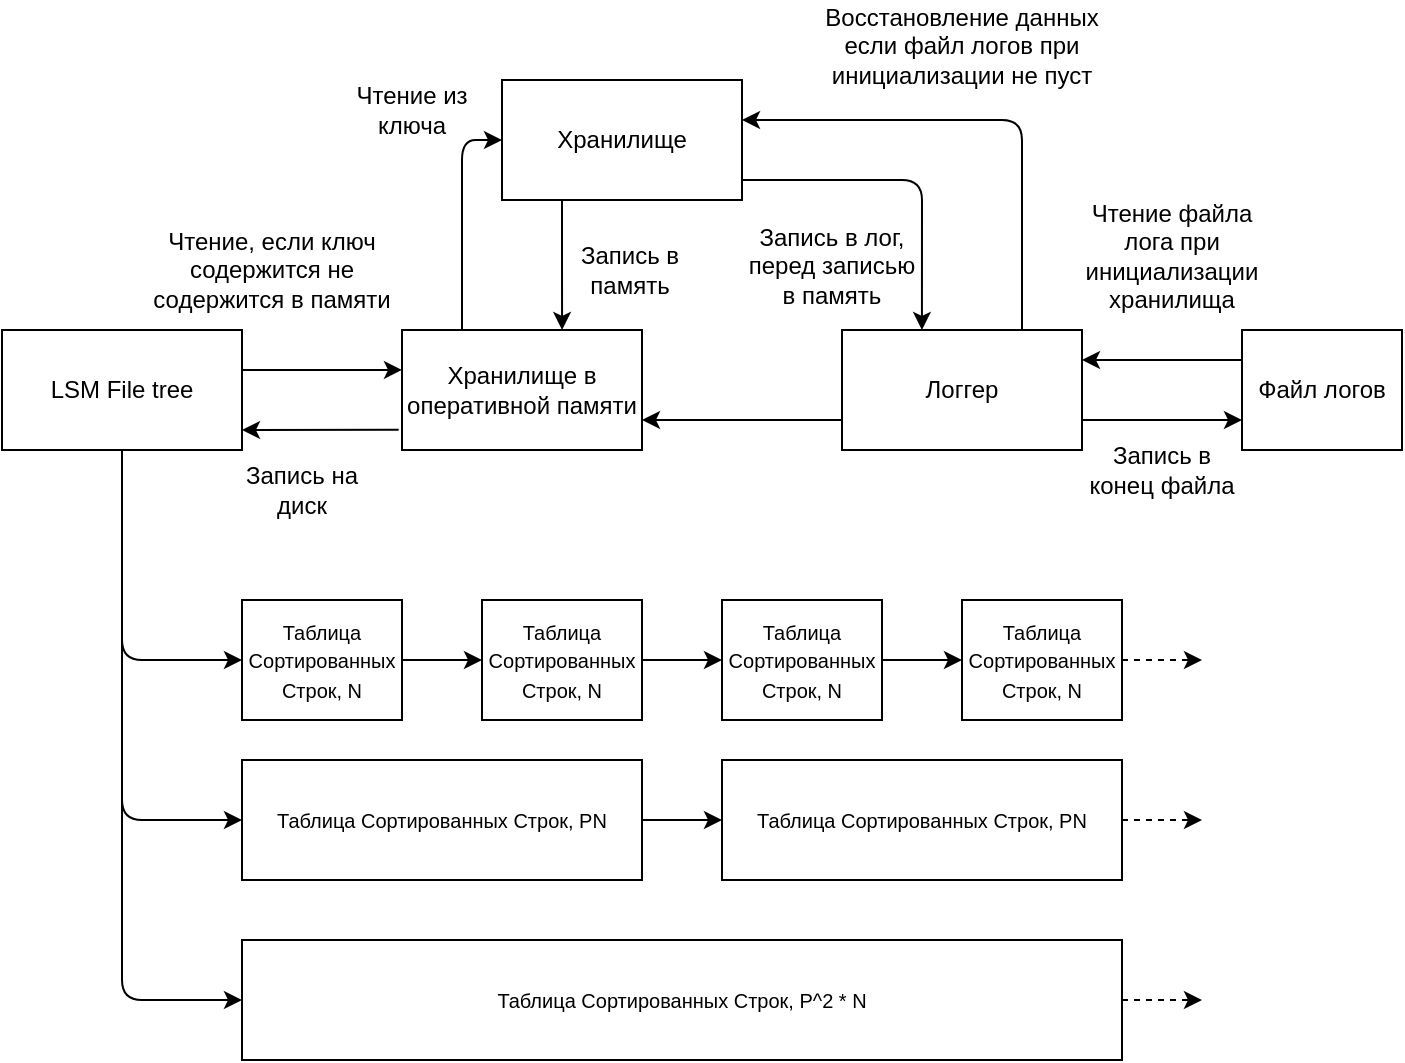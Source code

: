 <mxfile version="14.4.2" type="github">
  <diagram id="ns-GC5HS9SbYwKVhb7r3" name="Page-1">
    <mxGraphModel dx="1145" dy="658" grid="1" gridSize="10" guides="1" tooltips="1" connect="1" arrows="1" fold="1" page="1" pageScale="1" pageWidth="827" pageHeight="1169" math="0" shadow="0">
      <root>
        <mxCell id="0" />
        <mxCell id="1" parent="0" />
        <mxCell id="DFsSfQFF00fMMGSObQ6y-1" value="Хранилище" style="rounded=0;whiteSpace=wrap;html=1;" vertex="1" parent="1">
          <mxGeometry x="350" y="120" width="120" height="60" as="geometry" />
        </mxCell>
        <mxCell id="DFsSfQFF00fMMGSObQ6y-2" value="&lt;span&gt;LSM File tree&lt;/span&gt;" style="rounded=0;whiteSpace=wrap;html=1;" vertex="1" parent="1">
          <mxGeometry x="100" y="245" width="120" height="60" as="geometry" />
        </mxCell>
        <mxCell id="DFsSfQFF00fMMGSObQ6y-3" value="Хранилище в оперативной памяти" style="rounded=0;whiteSpace=wrap;html=1;" vertex="1" parent="1">
          <mxGeometry x="300" y="245" width="120" height="60" as="geometry" />
        </mxCell>
        <mxCell id="DFsSfQFF00fMMGSObQ6y-7" value="&lt;font style=&quot;font-size: 10px&quot;&gt;Таблица Сортированных Строк, N&lt;/font&gt;" style="rounded=0;whiteSpace=wrap;html=1;" vertex="1" parent="1">
          <mxGeometry x="220" y="380" width="80" height="60" as="geometry" />
        </mxCell>
        <mxCell id="DFsSfQFF00fMMGSObQ6y-9" value="&lt;span style=&quot;font-size: 10px&quot;&gt;Таблица Сортированных Строк, N&lt;/span&gt;" style="rounded=0;whiteSpace=wrap;html=1;" vertex="1" parent="1">
          <mxGeometry x="340" y="380" width="80" height="60" as="geometry" />
        </mxCell>
        <mxCell id="DFsSfQFF00fMMGSObQ6y-10" value="&lt;span style=&quot;font-size: 10px&quot;&gt;Таблица Сортированных Строк, N&lt;/span&gt;" style="rounded=0;whiteSpace=wrap;html=1;" vertex="1" parent="1">
          <mxGeometry x="460" y="380" width="80" height="60" as="geometry" />
        </mxCell>
        <mxCell id="DFsSfQFF00fMMGSObQ6y-11" value="&lt;span style=&quot;font-size: 10px&quot;&gt;Таблица Сортированных Строк, N&lt;/span&gt;" style="rounded=0;whiteSpace=wrap;html=1;" vertex="1" parent="1">
          <mxGeometry x="580" y="380" width="80" height="60" as="geometry" />
        </mxCell>
        <mxCell id="DFsSfQFF00fMMGSObQ6y-12" value="&lt;span style=&quot;font-size: 10px&quot;&gt;Таблица Сортированных Строк, PN&lt;/span&gt;" style="rounded=0;whiteSpace=wrap;html=1;" vertex="1" parent="1">
          <mxGeometry x="220" y="460" width="200" height="60" as="geometry" />
        </mxCell>
        <mxCell id="DFsSfQFF00fMMGSObQ6y-13" value="&lt;span style=&quot;font-size: 10px&quot;&gt;Таблица Сортированных Строк, PN&lt;/span&gt;" style="rounded=0;whiteSpace=wrap;html=1;" vertex="1" parent="1">
          <mxGeometry x="460" y="460" width="200" height="60" as="geometry" />
        </mxCell>
        <mxCell id="DFsSfQFF00fMMGSObQ6y-14" value="&lt;span style=&quot;font-size: 10px&quot;&gt;Таблица Сортированных Строк, P^2 * N&lt;/span&gt;" style="rounded=0;whiteSpace=wrap;html=1;" vertex="1" parent="1">
          <mxGeometry x="220" y="550" width="440" height="60" as="geometry" />
        </mxCell>
        <mxCell id="DFsSfQFF00fMMGSObQ6y-15" value="" style="endArrow=classic;html=1;exitX=0.5;exitY=1;exitDx=0;exitDy=0;entryX=0;entryY=0.5;entryDx=0;entryDy=0;" edge="1" parent="1" source="DFsSfQFF00fMMGSObQ6y-2" target="DFsSfQFF00fMMGSObQ6y-14">
          <mxGeometry width="50" height="50" relative="1" as="geometry">
            <mxPoint x="370" y="395" as="sourcePoint" />
            <mxPoint x="420" y="345" as="targetPoint" />
            <Array as="points">
              <mxPoint x="160" y="580" />
            </Array>
          </mxGeometry>
        </mxCell>
        <mxCell id="DFsSfQFF00fMMGSObQ6y-16" value="" style="endArrow=classic;html=1;entryX=0;entryY=0.5;entryDx=0;entryDy=0;" edge="1" parent="1" target="DFsSfQFF00fMMGSObQ6y-12">
          <mxGeometry width="50" height="50" relative="1" as="geometry">
            <mxPoint x="160" y="305" as="sourcePoint" />
            <mxPoint x="230" y="565" as="targetPoint" />
            <Array as="points">
              <mxPoint x="160" y="490" />
            </Array>
          </mxGeometry>
        </mxCell>
        <mxCell id="DFsSfQFF00fMMGSObQ6y-17" value="" style="endArrow=classic;html=1;entryX=0;entryY=0.5;entryDx=0;entryDy=0;exitX=0.5;exitY=1;exitDx=0;exitDy=0;" edge="1" parent="1" source="DFsSfQFF00fMMGSObQ6y-2" target="DFsSfQFF00fMMGSObQ6y-7">
          <mxGeometry width="50" height="50" relative="1" as="geometry">
            <mxPoint x="170" y="315" as="sourcePoint" />
            <mxPoint x="230" y="485" as="targetPoint" />
            <Array as="points">
              <mxPoint x="160" y="410" />
            </Array>
          </mxGeometry>
        </mxCell>
        <mxCell id="DFsSfQFF00fMMGSObQ6y-18" value="" style="endArrow=classic;html=1;exitX=1;exitY=0.5;exitDx=0;exitDy=0;entryX=0;entryY=0.5;entryDx=0;entryDy=0;" edge="1" parent="1" source="DFsSfQFF00fMMGSObQ6y-7" target="DFsSfQFF00fMMGSObQ6y-9">
          <mxGeometry width="50" height="50" relative="1" as="geometry">
            <mxPoint x="370" y="410" as="sourcePoint" />
            <mxPoint x="420" y="360" as="targetPoint" />
          </mxGeometry>
        </mxCell>
        <mxCell id="DFsSfQFF00fMMGSObQ6y-19" value="" style="endArrow=classic;html=1;exitX=1;exitY=0.5;exitDx=0;exitDy=0;" edge="1" parent="1" source="DFsSfQFF00fMMGSObQ6y-9" target="DFsSfQFF00fMMGSObQ6y-10">
          <mxGeometry width="50" height="50" relative="1" as="geometry">
            <mxPoint x="370" y="410" as="sourcePoint" />
            <mxPoint x="420" y="360" as="targetPoint" />
          </mxGeometry>
        </mxCell>
        <mxCell id="DFsSfQFF00fMMGSObQ6y-21" value="" style="endArrow=classic;html=1;exitX=1;exitY=0.5;exitDx=0;exitDy=0;entryX=0;entryY=0.5;entryDx=0;entryDy=0;" edge="1" parent="1" source="DFsSfQFF00fMMGSObQ6y-10" target="DFsSfQFF00fMMGSObQ6y-11">
          <mxGeometry width="50" height="50" relative="1" as="geometry">
            <mxPoint x="430" y="420" as="sourcePoint" />
            <mxPoint x="470" y="420" as="targetPoint" />
          </mxGeometry>
        </mxCell>
        <mxCell id="DFsSfQFF00fMMGSObQ6y-22" value="" style="endArrow=classic;html=1;exitX=1;exitY=0.5;exitDx=0;exitDy=0;entryX=0;entryY=0.5;entryDx=0;entryDy=0;" edge="1" parent="1" source="DFsSfQFF00fMMGSObQ6y-12" target="DFsSfQFF00fMMGSObQ6y-13">
          <mxGeometry width="50" height="50" relative="1" as="geometry">
            <mxPoint x="430" y="420" as="sourcePoint" />
            <mxPoint x="470" y="420" as="targetPoint" />
          </mxGeometry>
        </mxCell>
        <mxCell id="DFsSfQFF00fMMGSObQ6y-23" value="" style="endArrow=classic;html=1;exitX=1;exitY=0.5;exitDx=0;exitDy=0;dashed=1;" edge="1" parent="1" source="DFsSfQFF00fMMGSObQ6y-11">
          <mxGeometry width="50" height="50" relative="1" as="geometry">
            <mxPoint x="370" y="410" as="sourcePoint" />
            <mxPoint x="700" y="410" as="targetPoint" />
          </mxGeometry>
        </mxCell>
        <mxCell id="DFsSfQFF00fMMGSObQ6y-24" value="" style="endArrow=classic;html=1;exitX=1;exitY=0.5;exitDx=0;exitDy=0;dashed=1;" edge="1" parent="1" source="DFsSfQFF00fMMGSObQ6y-13">
          <mxGeometry width="50" height="50" relative="1" as="geometry">
            <mxPoint x="670" y="420" as="sourcePoint" />
            <mxPoint x="700" y="490" as="targetPoint" />
          </mxGeometry>
        </mxCell>
        <mxCell id="DFsSfQFF00fMMGSObQ6y-26" value="" style="endArrow=classic;html=1;exitX=1;exitY=0.5;exitDx=0;exitDy=0;dashed=1;" edge="1" parent="1" source="DFsSfQFF00fMMGSObQ6y-14">
          <mxGeometry width="50" height="50" relative="1" as="geometry">
            <mxPoint x="670" y="510" as="sourcePoint" />
            <mxPoint x="700" y="580" as="targetPoint" />
          </mxGeometry>
        </mxCell>
        <mxCell id="DFsSfQFF00fMMGSObQ6y-27" value="Чтение, если ключ содержится не содержится в памяти" style="text;html=1;strokeColor=none;fillColor=none;align=center;verticalAlign=middle;whiteSpace=wrap;rounded=0;" vertex="1" parent="1">
          <mxGeometry x="170" y="195" width="130" height="40" as="geometry" />
        </mxCell>
        <mxCell id="DFsSfQFF00fMMGSObQ6y-31" value="Логгер" style="rounded=0;whiteSpace=wrap;html=1;" vertex="1" parent="1">
          <mxGeometry x="520" y="245" width="120" height="60" as="geometry" />
        </mxCell>
        <mxCell id="DFsSfQFF00fMMGSObQ6y-33" value="" style="endArrow=classic;html=1;entryX=0.667;entryY=0;entryDx=0;entryDy=0;exitX=0.25;exitY=1;exitDx=0;exitDy=0;entryPerimeter=0;" edge="1" parent="1" source="DFsSfQFF00fMMGSObQ6y-1" target="DFsSfQFF00fMMGSObQ6y-3">
          <mxGeometry width="50" height="50" relative="1" as="geometry">
            <mxPoint x="560" y="185" as="sourcePoint" />
            <mxPoint x="570" y="235" as="targetPoint" />
            <Array as="points">
              <mxPoint x="380" y="210" />
            </Array>
          </mxGeometry>
        </mxCell>
        <mxCell id="DFsSfQFF00fMMGSObQ6y-34" value="Запись в лог, перед записью в память" style="text;html=1;strokeColor=none;fillColor=none;align=center;verticalAlign=middle;whiteSpace=wrap;rounded=0;" vertex="1" parent="1">
          <mxGeometry x="470" y="190" width="90" height="45" as="geometry" />
        </mxCell>
        <mxCell id="DFsSfQFF00fMMGSObQ6y-35" value="Запись в память" style="text;html=1;strokeColor=none;fillColor=none;align=center;verticalAlign=middle;whiteSpace=wrap;rounded=0;" vertex="1" parent="1">
          <mxGeometry x="384" y="205" width="60" height="20" as="geometry" />
        </mxCell>
        <mxCell id="DFsSfQFF00fMMGSObQ6y-37" value="Чтение из ключа" style="text;html=1;strokeColor=none;fillColor=none;align=center;verticalAlign=middle;whiteSpace=wrap;rounded=0;" vertex="1" parent="1">
          <mxGeometry x="270" y="125" width="70" height="20" as="geometry" />
        </mxCell>
        <mxCell id="DFsSfQFF00fMMGSObQ6y-44" value="" style="endArrow=classic;html=1;entryX=1;entryY=0.75;entryDx=0;entryDy=0;exitX=0;exitY=0.75;exitDx=0;exitDy=0;" edge="1" parent="1" source="DFsSfQFF00fMMGSObQ6y-31" target="DFsSfQFF00fMMGSObQ6y-3">
          <mxGeometry width="50" height="50" relative="1" as="geometry">
            <mxPoint x="320" y="205" as="sourcePoint" />
            <mxPoint x="370" y="155" as="targetPoint" />
          </mxGeometry>
        </mxCell>
        <mxCell id="DFsSfQFF00fMMGSObQ6y-47" value="" style="endArrow=classic;html=1;exitX=1;exitY=0.333;exitDx=0;exitDy=0;exitPerimeter=0;entryX=0;entryY=0.333;entryDx=0;entryDy=0;entryPerimeter=0;" edge="1" parent="1" source="DFsSfQFF00fMMGSObQ6y-2" target="DFsSfQFF00fMMGSObQ6y-3">
          <mxGeometry width="50" height="50" relative="1" as="geometry">
            <mxPoint x="230" y="265" as="sourcePoint" />
            <mxPoint x="510" y="285" as="targetPoint" />
          </mxGeometry>
        </mxCell>
        <mxCell id="DFsSfQFF00fMMGSObQ6y-49" value="" style="endArrow=classic;html=1;exitX=-0.014;exitY=0.831;exitDx=0;exitDy=0;exitPerimeter=0;entryX=1;entryY=0.833;entryDx=0;entryDy=0;entryPerimeter=0;" edge="1" parent="1" source="DFsSfQFF00fMMGSObQ6y-3" target="DFsSfQFF00fMMGSObQ6y-2">
          <mxGeometry width="50" height="50" relative="1" as="geometry">
            <mxPoint x="290" y="295" as="sourcePoint" />
            <mxPoint x="310" y="274.98" as="targetPoint" />
          </mxGeometry>
        </mxCell>
        <mxCell id="DFsSfQFF00fMMGSObQ6y-50" value="Запись на диск" style="text;html=1;strokeColor=none;fillColor=none;align=center;verticalAlign=middle;whiteSpace=wrap;rounded=0;" vertex="1" parent="1">
          <mxGeometry x="220" y="315" width="60" height="20" as="geometry" />
        </mxCell>
        <mxCell id="DFsSfQFF00fMMGSObQ6y-51" value="Файл логов" style="rounded=0;whiteSpace=wrap;html=1;" vertex="1" parent="1">
          <mxGeometry x="720" y="245" width="80" height="60" as="geometry" />
        </mxCell>
        <mxCell id="DFsSfQFF00fMMGSObQ6y-52" value="" style="endArrow=classic;html=1;exitX=1;exitY=0.75;exitDx=0;exitDy=0;entryX=0;entryY=0.75;entryDx=0;entryDy=0;" edge="1" parent="1" source="DFsSfQFF00fMMGSObQ6y-31" target="DFsSfQFF00fMMGSObQ6y-51">
          <mxGeometry width="50" height="50" relative="1" as="geometry">
            <mxPoint x="480" y="340" as="sourcePoint" />
            <mxPoint x="530" y="290" as="targetPoint" />
          </mxGeometry>
        </mxCell>
        <mxCell id="DFsSfQFF00fMMGSObQ6y-54" value="" style="endArrow=classic;html=1;exitX=0.25;exitY=0;exitDx=0;exitDy=0;" edge="1" parent="1" source="DFsSfQFF00fMMGSObQ6y-3">
          <mxGeometry width="50" height="50" relative="1" as="geometry">
            <mxPoint x="330" y="230" as="sourcePoint" />
            <mxPoint x="350" y="150" as="targetPoint" />
            <Array as="points">
              <mxPoint x="330" y="150" />
            </Array>
          </mxGeometry>
        </mxCell>
        <mxCell id="DFsSfQFF00fMMGSObQ6y-55" value="" style="endArrow=classic;html=1;entryX=0.333;entryY=0;entryDx=0;entryDy=0;entryPerimeter=0;" edge="1" parent="1" target="DFsSfQFF00fMMGSObQ6y-31">
          <mxGeometry width="50" height="50" relative="1" as="geometry">
            <mxPoint x="470" y="170" as="sourcePoint" />
            <mxPoint x="430" y="300" as="targetPoint" />
            <Array as="points">
              <mxPoint x="560" y="170" />
            </Array>
          </mxGeometry>
        </mxCell>
        <mxCell id="DFsSfQFF00fMMGSObQ6y-56" value="" style="endArrow=classic;html=1;entryX=1;entryY=0.333;entryDx=0;entryDy=0;entryPerimeter=0;exitX=0.75;exitY=0;exitDx=0;exitDy=0;" edge="1" parent="1" source="DFsSfQFF00fMMGSObQ6y-31" target="DFsSfQFF00fMMGSObQ6y-1">
          <mxGeometry width="50" height="50" relative="1" as="geometry">
            <mxPoint x="610" y="220" as="sourcePoint" />
            <mxPoint x="480" y="180" as="targetPoint" />
            <Array as="points">
              <mxPoint x="610" y="140" />
            </Array>
          </mxGeometry>
        </mxCell>
        <mxCell id="DFsSfQFF00fMMGSObQ6y-57" value="Восстановление данных если файл логов при инициализации не пуст" style="text;html=1;strokeColor=none;fillColor=none;align=center;verticalAlign=middle;whiteSpace=wrap;rounded=0;" vertex="1" parent="1">
          <mxGeometry x="510" y="80" width="140" height="45" as="geometry" />
        </mxCell>
        <mxCell id="DFsSfQFF00fMMGSObQ6y-58" value="" style="endArrow=classic;html=1;exitX=0;exitY=0.25;exitDx=0;exitDy=0;entryX=1;entryY=0.25;entryDx=0;entryDy=0;" edge="1" parent="1" source="DFsSfQFF00fMMGSObQ6y-51" target="DFsSfQFF00fMMGSObQ6y-31">
          <mxGeometry width="50" height="50" relative="1" as="geometry">
            <mxPoint x="650" y="300" as="sourcePoint" />
            <mxPoint x="730" y="300" as="targetPoint" />
          </mxGeometry>
        </mxCell>
        <mxCell id="DFsSfQFF00fMMGSObQ6y-59" value="Запись в конец файла" style="text;html=1;strokeColor=none;fillColor=none;align=center;verticalAlign=middle;whiteSpace=wrap;rounded=0;" vertex="1" parent="1">
          <mxGeometry x="640" y="305" width="80" height="20" as="geometry" />
        </mxCell>
        <mxCell id="DFsSfQFF00fMMGSObQ6y-60" value="Чтение файла лога при инициализации хранилища" style="text;html=1;strokeColor=none;fillColor=none;align=center;verticalAlign=middle;whiteSpace=wrap;rounded=0;" vertex="1" parent="1">
          <mxGeometry x="630" y="170" width="110" height="75" as="geometry" />
        </mxCell>
      </root>
    </mxGraphModel>
  </diagram>
</mxfile>
